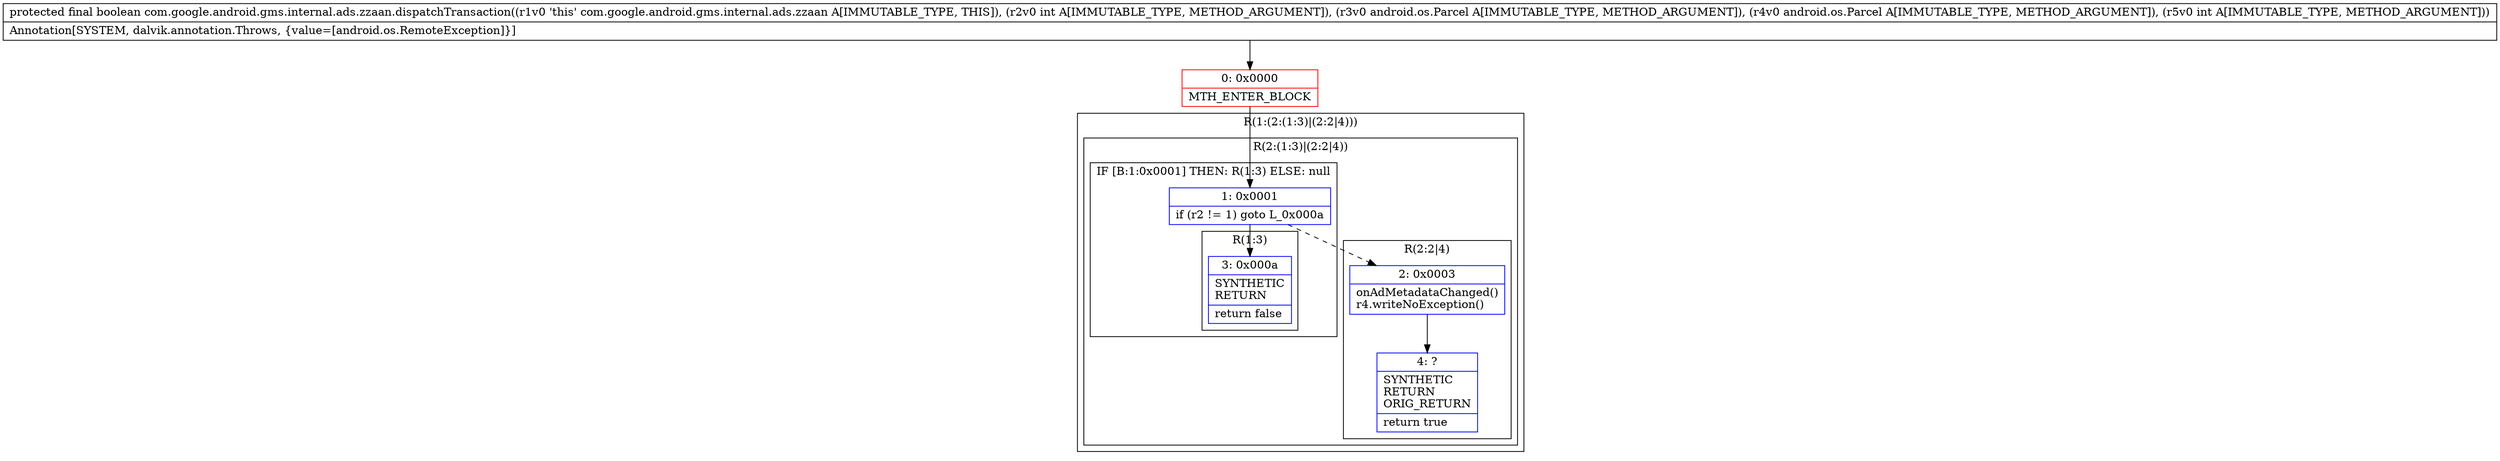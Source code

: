 digraph "CFG forcom.google.android.gms.internal.ads.zzaan.dispatchTransaction(ILandroid\/os\/Parcel;Landroid\/os\/Parcel;I)Z" {
subgraph cluster_Region_1012718262 {
label = "R(1:(2:(1:3)|(2:2|4)))";
node [shape=record,color=blue];
subgraph cluster_Region_1877684035 {
label = "R(2:(1:3)|(2:2|4))";
node [shape=record,color=blue];
subgraph cluster_IfRegion_1884076981 {
label = "IF [B:1:0x0001] THEN: R(1:3) ELSE: null";
node [shape=record,color=blue];
Node_1 [shape=record,label="{1\:\ 0x0001|if (r2 != 1) goto L_0x000a\l}"];
subgraph cluster_Region_1880824628 {
label = "R(1:3)";
node [shape=record,color=blue];
Node_3 [shape=record,label="{3\:\ 0x000a|SYNTHETIC\lRETURN\l|return false\l}"];
}
}
subgraph cluster_Region_717809387 {
label = "R(2:2|4)";
node [shape=record,color=blue];
Node_2 [shape=record,label="{2\:\ 0x0003|onAdMetadataChanged()\lr4.writeNoException()\l}"];
Node_4 [shape=record,label="{4\:\ ?|SYNTHETIC\lRETURN\lORIG_RETURN\l|return true\l}"];
}
}
}
Node_0 [shape=record,color=red,label="{0\:\ 0x0000|MTH_ENTER_BLOCK\l}"];
MethodNode[shape=record,label="{protected final boolean com.google.android.gms.internal.ads.zzaan.dispatchTransaction((r1v0 'this' com.google.android.gms.internal.ads.zzaan A[IMMUTABLE_TYPE, THIS]), (r2v0 int A[IMMUTABLE_TYPE, METHOD_ARGUMENT]), (r3v0 android.os.Parcel A[IMMUTABLE_TYPE, METHOD_ARGUMENT]), (r4v0 android.os.Parcel A[IMMUTABLE_TYPE, METHOD_ARGUMENT]), (r5v0 int A[IMMUTABLE_TYPE, METHOD_ARGUMENT]))  | Annotation[SYSTEM, dalvik.annotation.Throws, \{value=[android.os.RemoteException]\}]\l}"];
MethodNode -> Node_0;
Node_1 -> Node_2[style=dashed];
Node_1 -> Node_3;
Node_2 -> Node_4;
Node_0 -> Node_1;
}

